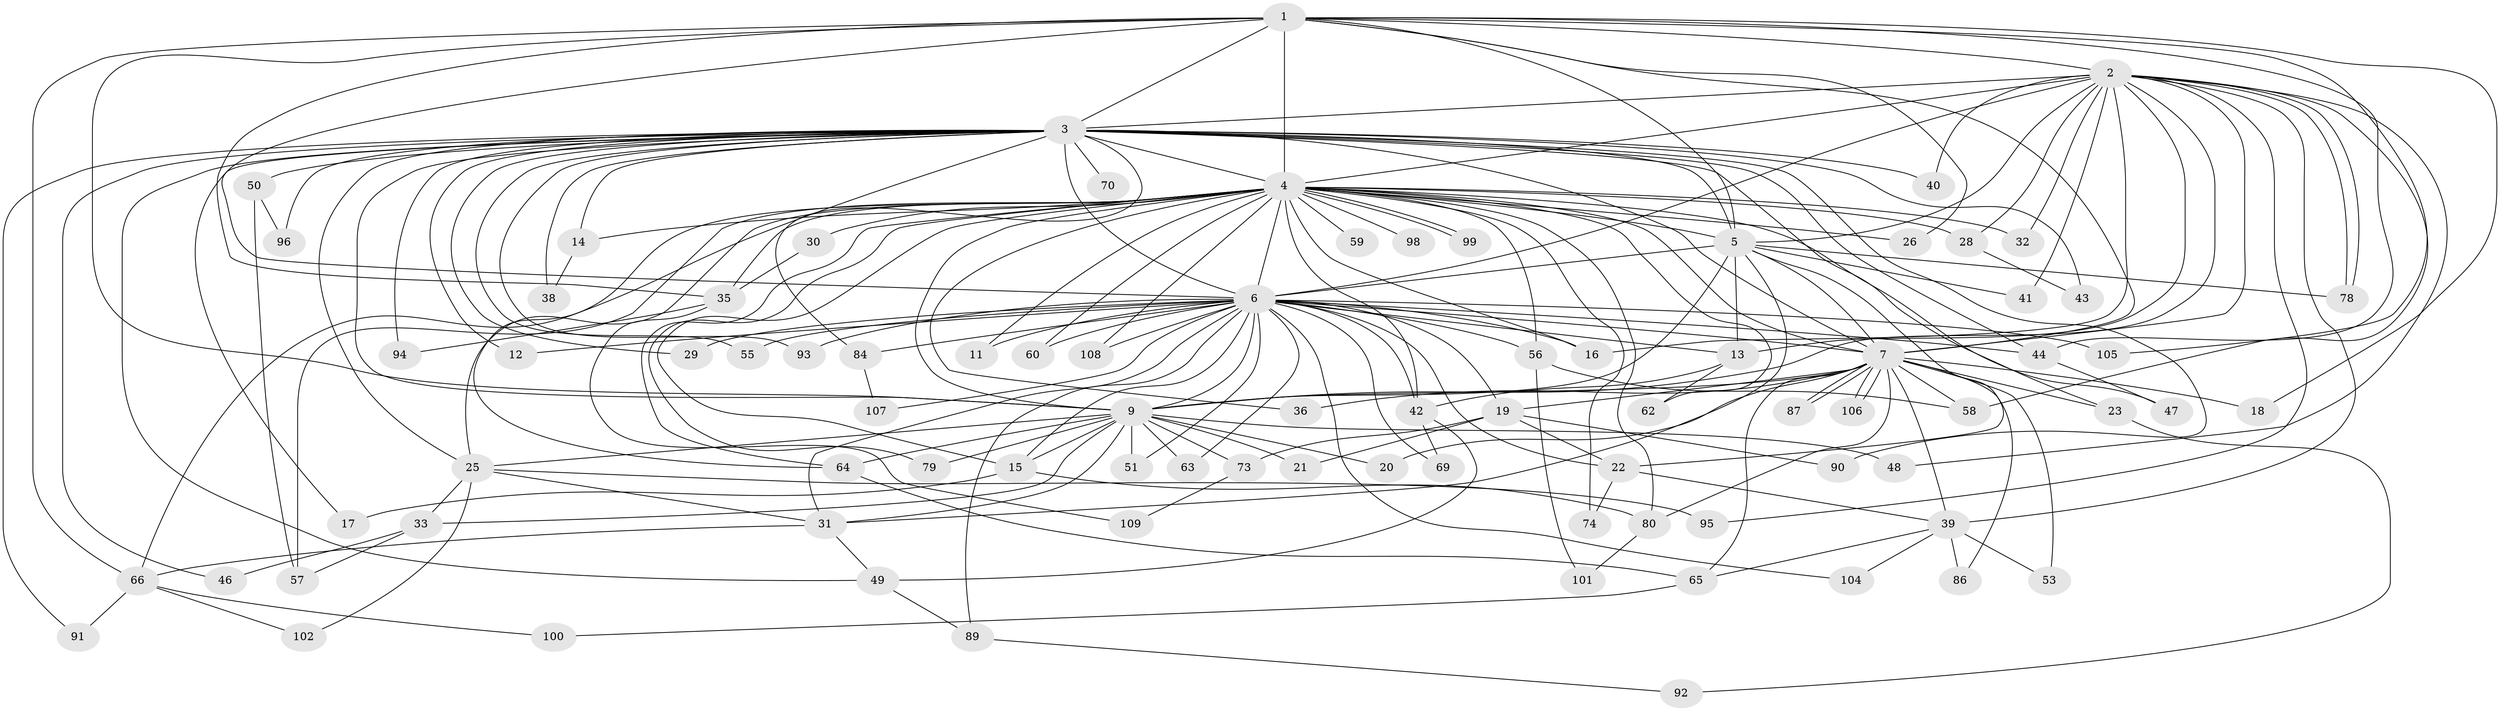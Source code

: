 // original degree distribution, {15: 0.01818181818181818, 21: 0.00909090909090909, 18: 0.00909090909090909, 25: 0.00909090909090909, 34: 0.00909090909090909, 24: 0.00909090909090909, 23: 0.00909090909090909, 22: 0.00909090909090909, 26: 0.00909090909090909, 2: 0.5454545454545454, 3: 0.20909090909090908, 4: 0.09090909090909091, 5: 0.03636363636363636, 6: 0.02727272727272727}
// Generated by graph-tools (version 1.1) at 2025/41/03/06/25 10:41:38]
// undirected, 85 vertices, 196 edges
graph export_dot {
graph [start="1"]
  node [color=gray90,style=filled];
  1 [super="+54"];
  2 [super="+52"];
  3 [super="+10"];
  4 [super="+8"];
  5 [super="+97"];
  6 [super="+71"];
  7 [super="+61"];
  9 [super="+82"];
  11;
  12;
  13 [super="+34"];
  14 [super="+110"];
  15 [super="+75"];
  16;
  17;
  18;
  19 [super="+24"];
  20;
  21;
  22;
  23;
  25 [super="+27"];
  26;
  28;
  29;
  30;
  31 [super="+37"];
  32;
  33;
  35 [super="+45"];
  36;
  38;
  39 [super="+76"];
  40;
  41;
  42 [super="+103"];
  43;
  44;
  46;
  47;
  48;
  49 [super="+68"];
  50;
  51;
  53;
  55;
  56 [super="+88"];
  57 [super="+72"];
  58;
  59;
  60;
  62;
  63;
  64 [super="+67"];
  65 [super="+85"];
  66 [super="+77"];
  69;
  70;
  73;
  74;
  78 [super="+81"];
  79;
  80 [super="+83"];
  84;
  86;
  87;
  89;
  90;
  91;
  92;
  93;
  94;
  95;
  96;
  98;
  99;
  100;
  101;
  102;
  104;
  105;
  106;
  107;
  108;
  109;
  1 -- 2;
  1 -- 3 [weight=2];
  1 -- 4 [weight=2];
  1 -- 5;
  1 -- 6;
  1 -- 7;
  1 -- 9;
  1 -- 18;
  1 -- 26;
  1 -- 105;
  1 -- 44;
  1 -- 66;
  1 -- 35;
  2 -- 3 [weight=2];
  2 -- 4 [weight=2];
  2 -- 5;
  2 -- 6;
  2 -- 7;
  2 -- 9;
  2 -- 13;
  2 -- 28;
  2 -- 32;
  2 -- 39 [weight=2];
  2 -- 40;
  2 -- 41;
  2 -- 48;
  2 -- 58;
  2 -- 78;
  2 -- 78;
  2 -- 16;
  2 -- 95;
  3 -- 4 [weight=4];
  3 -- 5 [weight=2];
  3 -- 6 [weight=2];
  3 -- 7 [weight=2];
  3 -- 9 [weight=3];
  3 -- 17;
  3 -- 25;
  3 -- 29;
  3 -- 38;
  3 -- 44;
  3 -- 50 [weight=2];
  3 -- 90;
  3 -- 93;
  3 -- 96;
  3 -- 70;
  3 -- 12;
  3 -- 14 [weight=2];
  3 -- 84;
  3 -- 23;
  3 -- 91;
  3 -- 94;
  3 -- 40;
  3 -- 43;
  3 -- 46;
  3 -- 49;
  3 -- 55;
  3 -- 64;
  4 -- 5 [weight=2];
  4 -- 6 [weight=2];
  4 -- 7 [weight=2];
  4 -- 9 [weight=2];
  4 -- 15;
  4 -- 16;
  4 -- 26;
  4 -- 28;
  4 -- 30 [weight=2];
  4 -- 32;
  4 -- 35;
  4 -- 36;
  4 -- 56;
  4 -- 59 [weight=2];
  4 -- 62;
  4 -- 74;
  4 -- 80;
  4 -- 98 [weight=2];
  4 -- 99;
  4 -- 99;
  4 -- 64;
  4 -- 66;
  4 -- 11;
  4 -- 14;
  4 -- 79;
  4 -- 108;
  4 -- 47;
  4 -- 60;
  4 -- 57;
  4 -- 42;
  4 -- 25;
  5 -- 6 [weight=2];
  5 -- 7;
  5 -- 9;
  5 -- 13;
  5 -- 22;
  5 -- 31;
  5 -- 41;
  5 -- 78;
  6 -- 7;
  6 -- 9;
  6 -- 11;
  6 -- 12;
  6 -- 16;
  6 -- 19;
  6 -- 22;
  6 -- 29;
  6 -- 42;
  6 -- 44;
  6 -- 51;
  6 -- 55;
  6 -- 56;
  6 -- 60;
  6 -- 63;
  6 -- 69;
  6 -- 84;
  6 -- 89;
  6 -- 93;
  6 -- 104;
  6 -- 105;
  6 -- 107;
  6 -- 108;
  6 -- 31;
  6 -- 13;
  6 -- 15;
  7 -- 9;
  7 -- 18;
  7 -- 19;
  7 -- 20;
  7 -- 23;
  7 -- 36;
  7 -- 53;
  7 -- 58;
  7 -- 65;
  7 -- 80;
  7 -- 86;
  7 -- 87;
  7 -- 87;
  7 -- 106;
  7 -- 106;
  7 -- 39;
  9 -- 15;
  9 -- 20;
  9 -- 21;
  9 -- 25;
  9 -- 31;
  9 -- 33;
  9 -- 48;
  9 -- 51;
  9 -- 63;
  9 -- 64;
  9 -- 73;
  9 -- 79;
  13 -- 62;
  13 -- 42;
  14 -- 38;
  15 -- 17;
  15 -- 80;
  19 -- 21;
  19 -- 90;
  19 -- 73;
  19 -- 22;
  22 -- 39;
  22 -- 74;
  23 -- 92;
  25 -- 33;
  25 -- 95;
  25 -- 31;
  25 -- 102;
  28 -- 43;
  30 -- 35;
  31 -- 66;
  31 -- 49;
  33 -- 46;
  33 -- 57;
  35 -- 109;
  35 -- 94;
  39 -- 53;
  39 -- 104;
  39 -- 86;
  39 -- 65;
  42 -- 49;
  42 -- 69;
  44 -- 47;
  49 -- 89;
  50 -- 57;
  50 -- 96;
  56 -- 58;
  56 -- 101;
  64 -- 65;
  65 -- 100;
  66 -- 100;
  66 -- 102;
  66 -- 91;
  73 -- 109;
  80 -- 101;
  84 -- 107;
  89 -- 92;
}
